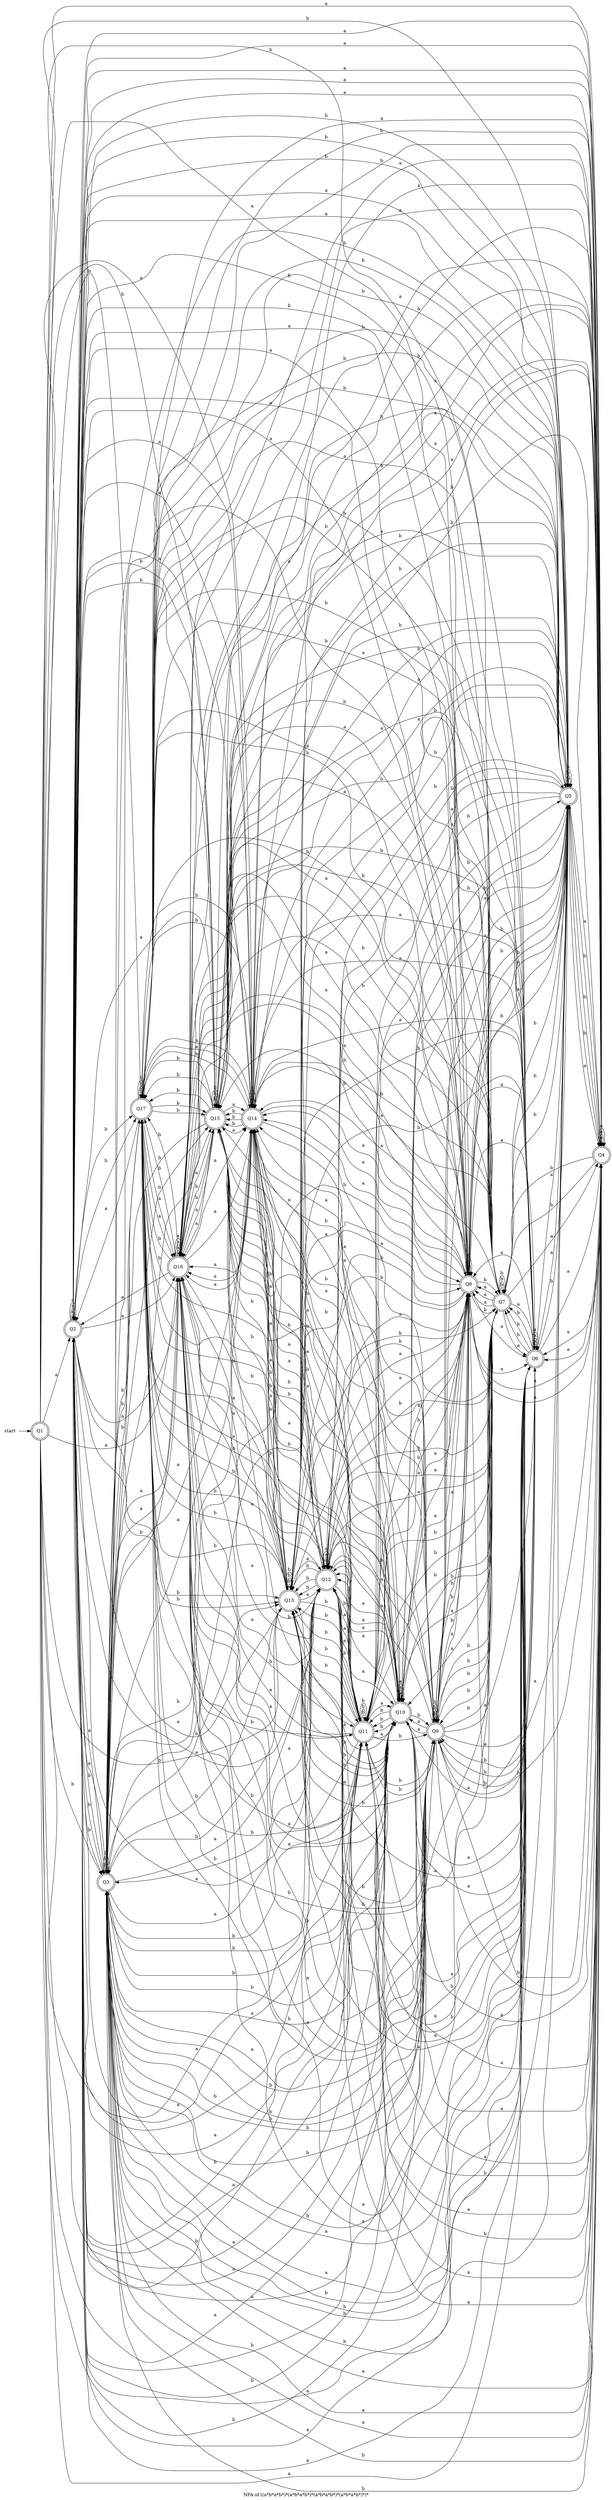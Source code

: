 digraph
  G { label="NFA of ((a*b*a*b*)*(a*b*a*b*)*(a*b*a*b*)*(a*b*a*b*)*)*";
 
rankdir=LR
start[shape =none]
start ->node_1
node_1 [label="Q1", shape = doublecircle]
node_1 -> node_2 [label ="a"]
node_1 -> node_3 [label ="b"]
node_1 -> node_4 [label ="a"]
node_1 -> node_5 [label ="b"]
node_1 -> node_6 [label ="a"]
node_1 -> node_7 [label ="b"]
node_1 -> node_8 [label ="a"]
node_1 -> node_9 [label ="b"]
node_1 -> node_10 [label ="a"]
node_1 -> node_11 [label ="b"]
node_1 -> node_12 [label ="a"]
node_1 -> node_13 [label ="b"]
node_1 -> node_14 [label ="a"]
node_1 -> node_15 [label ="b"]
node_1 -> node_16 [label ="a"]
node_1 -> node_17 [label ="b"]
node_2 [label="Q2", shape = doublecircle]
node_2 -> node_2 [label ="a"]
node_2 -> node_3 [label ="b"]
node_2 -> node_4 [label ="a"]
node_2 -> node_5 [label ="b"]
node_2 -> node_2 [label ="a"]
node_2 -> node_3 [label ="b"]
node_2 -> node_4 [label ="a"]
node_2 -> node_5 [label ="b"]
node_2 -> node_6 [label ="a"]
node_2 -> node_7 [label ="b"]
node_2 -> node_8 [label ="a"]
node_2 -> node_9 [label ="b"]
node_2 -> node_10 [label ="a"]
node_2 -> node_11 [label ="b"]
node_2 -> node_12 [label ="a"]
node_2 -> node_13 [label ="b"]
node_2 -> node_14 [label ="a"]
node_2 -> node_15 [label ="b"]
node_2 -> node_16 [label ="a"]
node_2 -> node_17 [label ="b"]
node_2 -> node_2 [label ="a"]
node_2 -> node_3 [label ="b"]
node_2 -> node_4 [label ="a"]
node_2 -> node_5 [label ="b"]
node_2 -> node_6 [label ="a"]
node_2 -> node_7 [label ="b"]
node_2 -> node_8 [label ="a"]
node_2 -> node_9 [label ="b"]
node_2 -> node_10 [label ="a"]
node_2 -> node_11 [label ="b"]
node_2 -> node_12 [label ="a"]
node_2 -> node_13 [label ="b"]
node_2 -> node_14 [label ="a"]
node_2 -> node_15 [label ="b"]
node_2 -> node_16 [label ="a"]
node_2 -> node_17 [label ="b"]
node_3 [label="Q3", shape = doublecircle]
node_3 -> node_3 [label ="b"]
node_3 -> node_4 [label ="a"]
node_3 -> node_5 [label ="b"]
node_3 -> node_2 [label ="a"]
node_3 -> node_3 [label ="b"]
node_3 -> node_4 [label ="a"]
node_3 -> node_5 [label ="b"]
node_3 -> node_6 [label ="a"]
node_3 -> node_7 [label ="b"]
node_3 -> node_8 [label ="a"]
node_3 -> node_9 [label ="b"]
node_3 -> node_10 [label ="a"]
node_3 -> node_11 [label ="b"]
node_3 -> node_12 [label ="a"]
node_3 -> node_13 [label ="b"]
node_3 -> node_14 [label ="a"]
node_3 -> node_15 [label ="b"]
node_3 -> node_16 [label ="a"]
node_3 -> node_17 [label ="b"]
node_3 -> node_2 [label ="a"]
node_3 -> node_3 [label ="b"]
node_3 -> node_4 [label ="a"]
node_3 -> node_5 [label ="b"]
node_3 -> node_6 [label ="a"]
node_3 -> node_7 [label ="b"]
node_3 -> node_8 [label ="a"]
node_3 -> node_9 [label ="b"]
node_3 -> node_10 [label ="a"]
node_3 -> node_11 [label ="b"]
node_3 -> node_12 [label ="a"]
node_3 -> node_13 [label ="b"]
node_3 -> node_14 [label ="a"]
node_3 -> node_15 [label ="b"]
node_3 -> node_16 [label ="a"]
node_3 -> node_17 [label ="b"]
node_4 [label="Q4", shape = doublecircle]
node_4 -> node_4 [label ="a"]
node_4 -> node_5 [label ="b"]
node_4 -> node_2 [label ="a"]
node_4 -> node_3 [label ="b"]
node_4 -> node_4 [label ="a"]
node_4 -> node_5 [label ="b"]
node_4 -> node_6 [label ="a"]
node_4 -> node_7 [label ="b"]
node_4 -> node_8 [label ="a"]
node_4 -> node_9 [label ="b"]
node_4 -> node_10 [label ="a"]
node_4 -> node_11 [label ="b"]
node_4 -> node_12 [label ="a"]
node_4 -> node_13 [label ="b"]
node_4 -> node_14 [label ="a"]
node_4 -> node_15 [label ="b"]
node_4 -> node_16 [label ="a"]
node_4 -> node_17 [label ="b"]
node_4 -> node_2 [label ="a"]
node_4 -> node_3 [label ="b"]
node_4 -> node_4 [label ="a"]
node_4 -> node_5 [label ="b"]
node_4 -> node_6 [label ="a"]
node_4 -> node_7 [label ="b"]
node_4 -> node_8 [label ="a"]
node_4 -> node_9 [label ="b"]
node_4 -> node_10 [label ="a"]
node_4 -> node_11 [label ="b"]
node_4 -> node_12 [label ="a"]
node_4 -> node_13 [label ="b"]
node_4 -> node_14 [label ="a"]
node_4 -> node_15 [label ="b"]
node_4 -> node_16 [label ="a"]
node_4 -> node_17 [label ="b"]
node_5 [label="Q5", shape = doublecircle]
node_5 -> node_5 [label ="b"]
node_5 -> node_2 [label ="a"]
node_5 -> node_3 [label ="b"]
node_5 -> node_4 [label ="a"]
node_5 -> node_5 [label ="b"]
node_5 -> node_6 [label ="a"]
node_5 -> node_7 [label ="b"]
node_5 -> node_8 [label ="a"]
node_5 -> node_9 [label ="b"]
node_5 -> node_10 [label ="a"]
node_5 -> node_11 [label ="b"]
node_5 -> node_12 [label ="a"]
node_5 -> node_13 [label ="b"]
node_5 -> node_14 [label ="a"]
node_5 -> node_15 [label ="b"]
node_5 -> node_16 [label ="a"]
node_5 -> node_17 [label ="b"]
node_5 -> node_2 [label ="a"]
node_5 -> node_3 [label ="b"]
node_5 -> node_4 [label ="a"]
node_5 -> node_5 [label ="b"]
node_5 -> node_6 [label ="a"]
node_5 -> node_7 [label ="b"]
node_5 -> node_8 [label ="a"]
node_5 -> node_9 [label ="b"]
node_5 -> node_10 [label ="a"]
node_5 -> node_11 [label ="b"]
node_5 -> node_12 [label ="a"]
node_5 -> node_13 [label ="b"]
node_5 -> node_14 [label ="a"]
node_5 -> node_15 [label ="b"]
node_5 -> node_16 [label ="a"]
node_5 -> node_17 [label ="b"]
node_6 [label="Q6", shape = doublecircle]
node_6 -> node_6 [label ="a"]
node_6 -> node_7 [label ="b"]
node_6 -> node_8 [label ="a"]
node_6 -> node_9 [label ="b"]
node_6 -> node_6 [label ="a"]
node_6 -> node_7 [label ="b"]
node_6 -> node_8 [label ="a"]
node_6 -> node_9 [label ="b"]
node_6 -> node_10 [label ="a"]
node_6 -> node_11 [label ="b"]
node_6 -> node_12 [label ="a"]
node_6 -> node_13 [label ="b"]
node_6 -> node_14 [label ="a"]
node_6 -> node_15 [label ="b"]
node_6 -> node_16 [label ="a"]
node_6 -> node_17 [label ="b"]
node_6 -> node_2 [label ="a"]
node_6 -> node_3 [label ="b"]
node_6 -> node_4 [label ="a"]
node_6 -> node_5 [label ="b"]
node_6 -> node_6 [label ="a"]
node_6 -> node_7 [label ="b"]
node_6 -> node_8 [label ="a"]
node_6 -> node_9 [label ="b"]
node_6 -> node_10 [label ="a"]
node_6 -> node_11 [label ="b"]
node_6 -> node_12 [label ="a"]
node_6 -> node_13 [label ="b"]
node_6 -> node_14 [label ="a"]
node_6 -> node_15 [label ="b"]
node_6 -> node_16 [label ="a"]
node_6 -> node_17 [label ="b"]
node_7 [label="Q7", shape = doublecircle]
node_7 -> node_7 [label ="b"]
node_7 -> node_8 [label ="a"]
node_7 -> node_9 [label ="b"]
node_7 -> node_6 [label ="a"]
node_7 -> node_7 [label ="b"]
node_7 -> node_8 [label ="a"]
node_7 -> node_9 [label ="b"]
node_7 -> node_10 [label ="a"]
node_7 -> node_11 [label ="b"]
node_7 -> node_12 [label ="a"]
node_7 -> node_13 [label ="b"]
node_7 -> node_14 [label ="a"]
node_7 -> node_15 [label ="b"]
node_7 -> node_16 [label ="a"]
node_7 -> node_17 [label ="b"]
node_7 -> node_2 [label ="a"]
node_7 -> node_3 [label ="b"]
node_7 -> node_4 [label ="a"]
node_7 -> node_5 [label ="b"]
node_7 -> node_6 [label ="a"]
node_7 -> node_7 [label ="b"]
node_7 -> node_8 [label ="a"]
node_7 -> node_9 [label ="b"]
node_7 -> node_10 [label ="a"]
node_7 -> node_11 [label ="b"]
node_7 -> node_12 [label ="a"]
node_7 -> node_13 [label ="b"]
node_7 -> node_14 [label ="a"]
node_7 -> node_15 [label ="b"]
node_7 -> node_16 [label ="a"]
node_7 -> node_17 [label ="b"]
node_8 [label="Q8", shape = doublecircle]
node_8 -> node_8 [label ="a"]
node_8 -> node_9 [label ="b"]
node_8 -> node_6 [label ="a"]
node_8 -> node_7 [label ="b"]
node_8 -> node_8 [label ="a"]
node_8 -> node_9 [label ="b"]
node_8 -> node_10 [label ="a"]
node_8 -> node_11 [label ="b"]
node_8 -> node_12 [label ="a"]
node_8 -> node_13 [label ="b"]
node_8 -> node_14 [label ="a"]
node_8 -> node_15 [label ="b"]
node_8 -> node_16 [label ="a"]
node_8 -> node_17 [label ="b"]
node_8 -> node_2 [label ="a"]
node_8 -> node_3 [label ="b"]
node_8 -> node_4 [label ="a"]
node_8 -> node_5 [label ="b"]
node_8 -> node_6 [label ="a"]
node_8 -> node_7 [label ="b"]
node_8 -> node_8 [label ="a"]
node_8 -> node_9 [label ="b"]
node_8 -> node_10 [label ="a"]
node_8 -> node_11 [label ="b"]
node_8 -> node_12 [label ="a"]
node_8 -> node_13 [label ="b"]
node_8 -> node_14 [label ="a"]
node_8 -> node_15 [label ="b"]
node_8 -> node_16 [label ="a"]
node_8 -> node_17 [label ="b"]
node_9 [label="Q9", shape = doublecircle]
node_9 -> node_9 [label ="b"]
node_9 -> node_6 [label ="a"]
node_9 -> node_7 [label ="b"]
node_9 -> node_8 [label ="a"]
node_9 -> node_9 [label ="b"]
node_9 -> node_10 [label ="a"]
node_9 -> node_11 [label ="b"]
node_9 -> node_12 [label ="a"]
node_9 -> node_13 [label ="b"]
node_9 -> node_14 [label ="a"]
node_9 -> node_15 [label ="b"]
node_9 -> node_16 [label ="a"]
node_9 -> node_17 [label ="b"]
node_9 -> node_2 [label ="a"]
node_9 -> node_3 [label ="b"]
node_9 -> node_4 [label ="a"]
node_9 -> node_5 [label ="b"]
node_9 -> node_6 [label ="a"]
node_9 -> node_7 [label ="b"]
node_9 -> node_8 [label ="a"]
node_9 -> node_9 [label ="b"]
node_9 -> node_10 [label ="a"]
node_9 -> node_11 [label ="b"]
node_9 -> node_12 [label ="a"]
node_9 -> node_13 [label ="b"]
node_9 -> node_14 [label ="a"]
node_9 -> node_15 [label ="b"]
node_9 -> node_16 [label ="a"]
node_9 -> node_17 [label ="b"]
node_10 [label="Q10", shape = doublecircle]
node_10 -> node_10 [label ="a"]
node_10 -> node_11 [label ="b"]
node_10 -> node_12 [label ="a"]
node_10 -> node_13 [label ="b"]
node_10 -> node_10 [label ="a"]
node_10 -> node_11 [label ="b"]
node_10 -> node_12 [label ="a"]
node_10 -> node_13 [label ="b"]
node_10 -> node_14 [label ="a"]
node_10 -> node_15 [label ="b"]
node_10 -> node_16 [label ="a"]
node_10 -> node_17 [label ="b"]
node_10 -> node_2 [label ="a"]
node_10 -> node_3 [label ="b"]
node_10 -> node_4 [label ="a"]
node_10 -> node_5 [label ="b"]
node_10 -> node_6 [label ="a"]
node_10 -> node_7 [label ="b"]
node_10 -> node_8 [label ="a"]
node_10 -> node_9 [label ="b"]
node_10 -> node_10 [label ="a"]
node_10 -> node_11 [label ="b"]
node_10 -> node_12 [label ="a"]
node_10 -> node_13 [label ="b"]
node_10 -> node_14 [label ="a"]
node_10 -> node_15 [label ="b"]
node_10 -> node_16 [label ="a"]
node_10 -> node_17 [label ="b"]
node_11 [label="Q11", shape = doublecircle]
node_11 -> node_11 [label ="b"]
node_11 -> node_12 [label ="a"]
node_11 -> node_13 [label ="b"]
node_11 -> node_10 [label ="a"]
node_11 -> node_11 [label ="b"]
node_11 -> node_12 [label ="a"]
node_11 -> node_13 [label ="b"]
node_11 -> node_14 [label ="a"]
node_11 -> node_15 [label ="b"]
node_11 -> node_16 [label ="a"]
node_11 -> node_17 [label ="b"]
node_11 -> node_2 [label ="a"]
node_11 -> node_3 [label ="b"]
node_11 -> node_4 [label ="a"]
node_11 -> node_5 [label ="b"]
node_11 -> node_6 [label ="a"]
node_11 -> node_7 [label ="b"]
node_11 -> node_8 [label ="a"]
node_11 -> node_9 [label ="b"]
node_11 -> node_10 [label ="a"]
node_11 -> node_11 [label ="b"]
node_11 -> node_12 [label ="a"]
node_11 -> node_13 [label ="b"]
node_11 -> node_14 [label ="a"]
node_11 -> node_15 [label ="b"]
node_11 -> node_16 [label ="a"]
node_11 -> node_17 [label ="b"]
node_12 [label="Q12", shape = doublecircle]
node_12 -> node_12 [label ="a"]
node_12 -> node_13 [label ="b"]
node_12 -> node_10 [label ="a"]
node_12 -> node_11 [label ="b"]
node_12 -> node_12 [label ="a"]
node_12 -> node_13 [label ="b"]
node_12 -> node_14 [label ="a"]
node_12 -> node_15 [label ="b"]
node_12 -> node_16 [label ="a"]
node_12 -> node_17 [label ="b"]
node_12 -> node_2 [label ="a"]
node_12 -> node_3 [label ="b"]
node_12 -> node_4 [label ="a"]
node_12 -> node_5 [label ="b"]
node_12 -> node_6 [label ="a"]
node_12 -> node_7 [label ="b"]
node_12 -> node_8 [label ="a"]
node_12 -> node_9 [label ="b"]
node_12 -> node_10 [label ="a"]
node_12 -> node_11 [label ="b"]
node_12 -> node_12 [label ="a"]
node_12 -> node_13 [label ="b"]
node_12 -> node_14 [label ="a"]
node_12 -> node_15 [label ="b"]
node_12 -> node_16 [label ="a"]
node_12 -> node_17 [label ="b"]
node_13 [label="Q13", shape = doublecircle]
node_13 -> node_13 [label ="b"]
node_13 -> node_10 [label ="a"]
node_13 -> node_11 [label ="b"]
node_13 -> node_12 [label ="a"]
node_13 -> node_13 [label ="b"]
node_13 -> node_14 [label ="a"]
node_13 -> node_15 [label ="b"]
node_13 -> node_16 [label ="a"]
node_13 -> node_17 [label ="b"]
node_13 -> node_2 [label ="a"]
node_13 -> node_3 [label ="b"]
node_13 -> node_4 [label ="a"]
node_13 -> node_5 [label ="b"]
node_13 -> node_6 [label ="a"]
node_13 -> node_7 [label ="b"]
node_13 -> node_8 [label ="a"]
node_13 -> node_9 [label ="b"]
node_13 -> node_10 [label ="a"]
node_13 -> node_11 [label ="b"]
node_13 -> node_12 [label ="a"]
node_13 -> node_13 [label ="b"]
node_13 -> node_14 [label ="a"]
node_13 -> node_15 [label ="b"]
node_13 -> node_16 [label ="a"]
node_13 -> node_17 [label ="b"]
node_14 [label="Q14", shape = doublecircle]
node_14 -> node_14 [label ="a"]
node_14 -> node_15 [label ="b"]
node_14 -> node_16 [label ="a"]
node_14 -> node_17 [label ="b"]
node_14 -> node_14 [label ="a"]
node_14 -> node_15 [label ="b"]
node_14 -> node_16 [label ="a"]
node_14 -> node_17 [label ="b"]
node_14 -> node_2 [label ="a"]
node_14 -> node_3 [label ="b"]
node_14 -> node_4 [label ="a"]
node_14 -> node_5 [label ="b"]
node_14 -> node_6 [label ="a"]
node_14 -> node_7 [label ="b"]
node_14 -> node_8 [label ="a"]
node_14 -> node_9 [label ="b"]
node_14 -> node_10 [label ="a"]
node_14 -> node_11 [label ="b"]
node_14 -> node_12 [label ="a"]
node_14 -> node_13 [label ="b"]
node_14 -> node_14 [label ="a"]
node_14 -> node_15 [label ="b"]
node_14 -> node_16 [label ="a"]
node_14 -> node_17 [label ="b"]
node_15 [label="Q15", shape = doublecircle]
node_15 -> node_15 [label ="b"]
node_15 -> node_16 [label ="a"]
node_15 -> node_17 [label ="b"]
node_15 -> node_14 [label ="a"]
node_15 -> node_15 [label ="b"]
node_15 -> node_16 [label ="a"]
node_15 -> node_17 [label ="b"]
node_15 -> node_2 [label ="a"]
node_15 -> node_3 [label ="b"]
node_15 -> node_4 [label ="a"]
node_15 -> node_5 [label ="b"]
node_15 -> node_6 [label ="a"]
node_15 -> node_7 [label ="b"]
node_15 -> node_8 [label ="a"]
node_15 -> node_9 [label ="b"]
node_15 -> node_10 [label ="a"]
node_15 -> node_11 [label ="b"]
node_15 -> node_12 [label ="a"]
node_15 -> node_13 [label ="b"]
node_15 -> node_14 [label ="a"]
node_15 -> node_15 [label ="b"]
node_15 -> node_16 [label ="a"]
node_15 -> node_17 [label ="b"]
node_16 [label="Q16", shape = doublecircle]
node_16 -> node_16 [label ="a"]
node_16 -> node_17 [label ="b"]
node_16 -> node_14 [label ="a"]
node_16 -> node_15 [label ="b"]
node_16 -> node_16 [label ="a"]
node_16 -> node_17 [label ="b"]
node_16 -> node_2 [label ="a"]
node_16 -> node_3 [label ="b"]
node_16 -> node_4 [label ="a"]
node_16 -> node_5 [label ="b"]
node_16 -> node_6 [label ="a"]
node_16 -> node_7 [label ="b"]
node_16 -> node_8 [label ="a"]
node_16 -> node_9 [label ="b"]
node_16 -> node_10 [label ="a"]
node_16 -> node_11 [label ="b"]
node_16 -> node_12 [label ="a"]
node_16 -> node_13 [label ="b"]
node_16 -> node_14 [label ="a"]
node_16 -> node_15 [label ="b"]
node_16 -> node_16 [label ="a"]
node_16 -> node_17 [label ="b"]
node_17 [label="Q17", shape = doublecircle]
node_17 -> node_17 [label ="b"]
node_17 -> node_14 [label ="a"]
node_17 -> node_15 [label ="b"]
node_17 -> node_16 [label ="a"]
node_17 -> node_17 [label ="b"]
node_17 -> node_2 [label ="a"]
node_17 -> node_3 [label ="b"]
node_17 -> node_4 [label ="a"]
node_17 -> node_5 [label ="b"]
node_17 -> node_6 [label ="a"]
node_17 -> node_7 [label ="b"]
node_17 -> node_8 [label ="a"]
node_17 -> node_9 [label ="b"]
node_17 -> node_10 [label ="a"]
node_17 -> node_11 [label ="b"]
node_17 -> node_12 [label ="a"]
node_17 -> node_13 [label ="b"]
node_17 -> node_14 [label ="a"]
node_17 -> node_15 [label ="b"]
node_17 -> node_16 [label ="a"]
node_17 -> node_17 [label ="b"]
}
